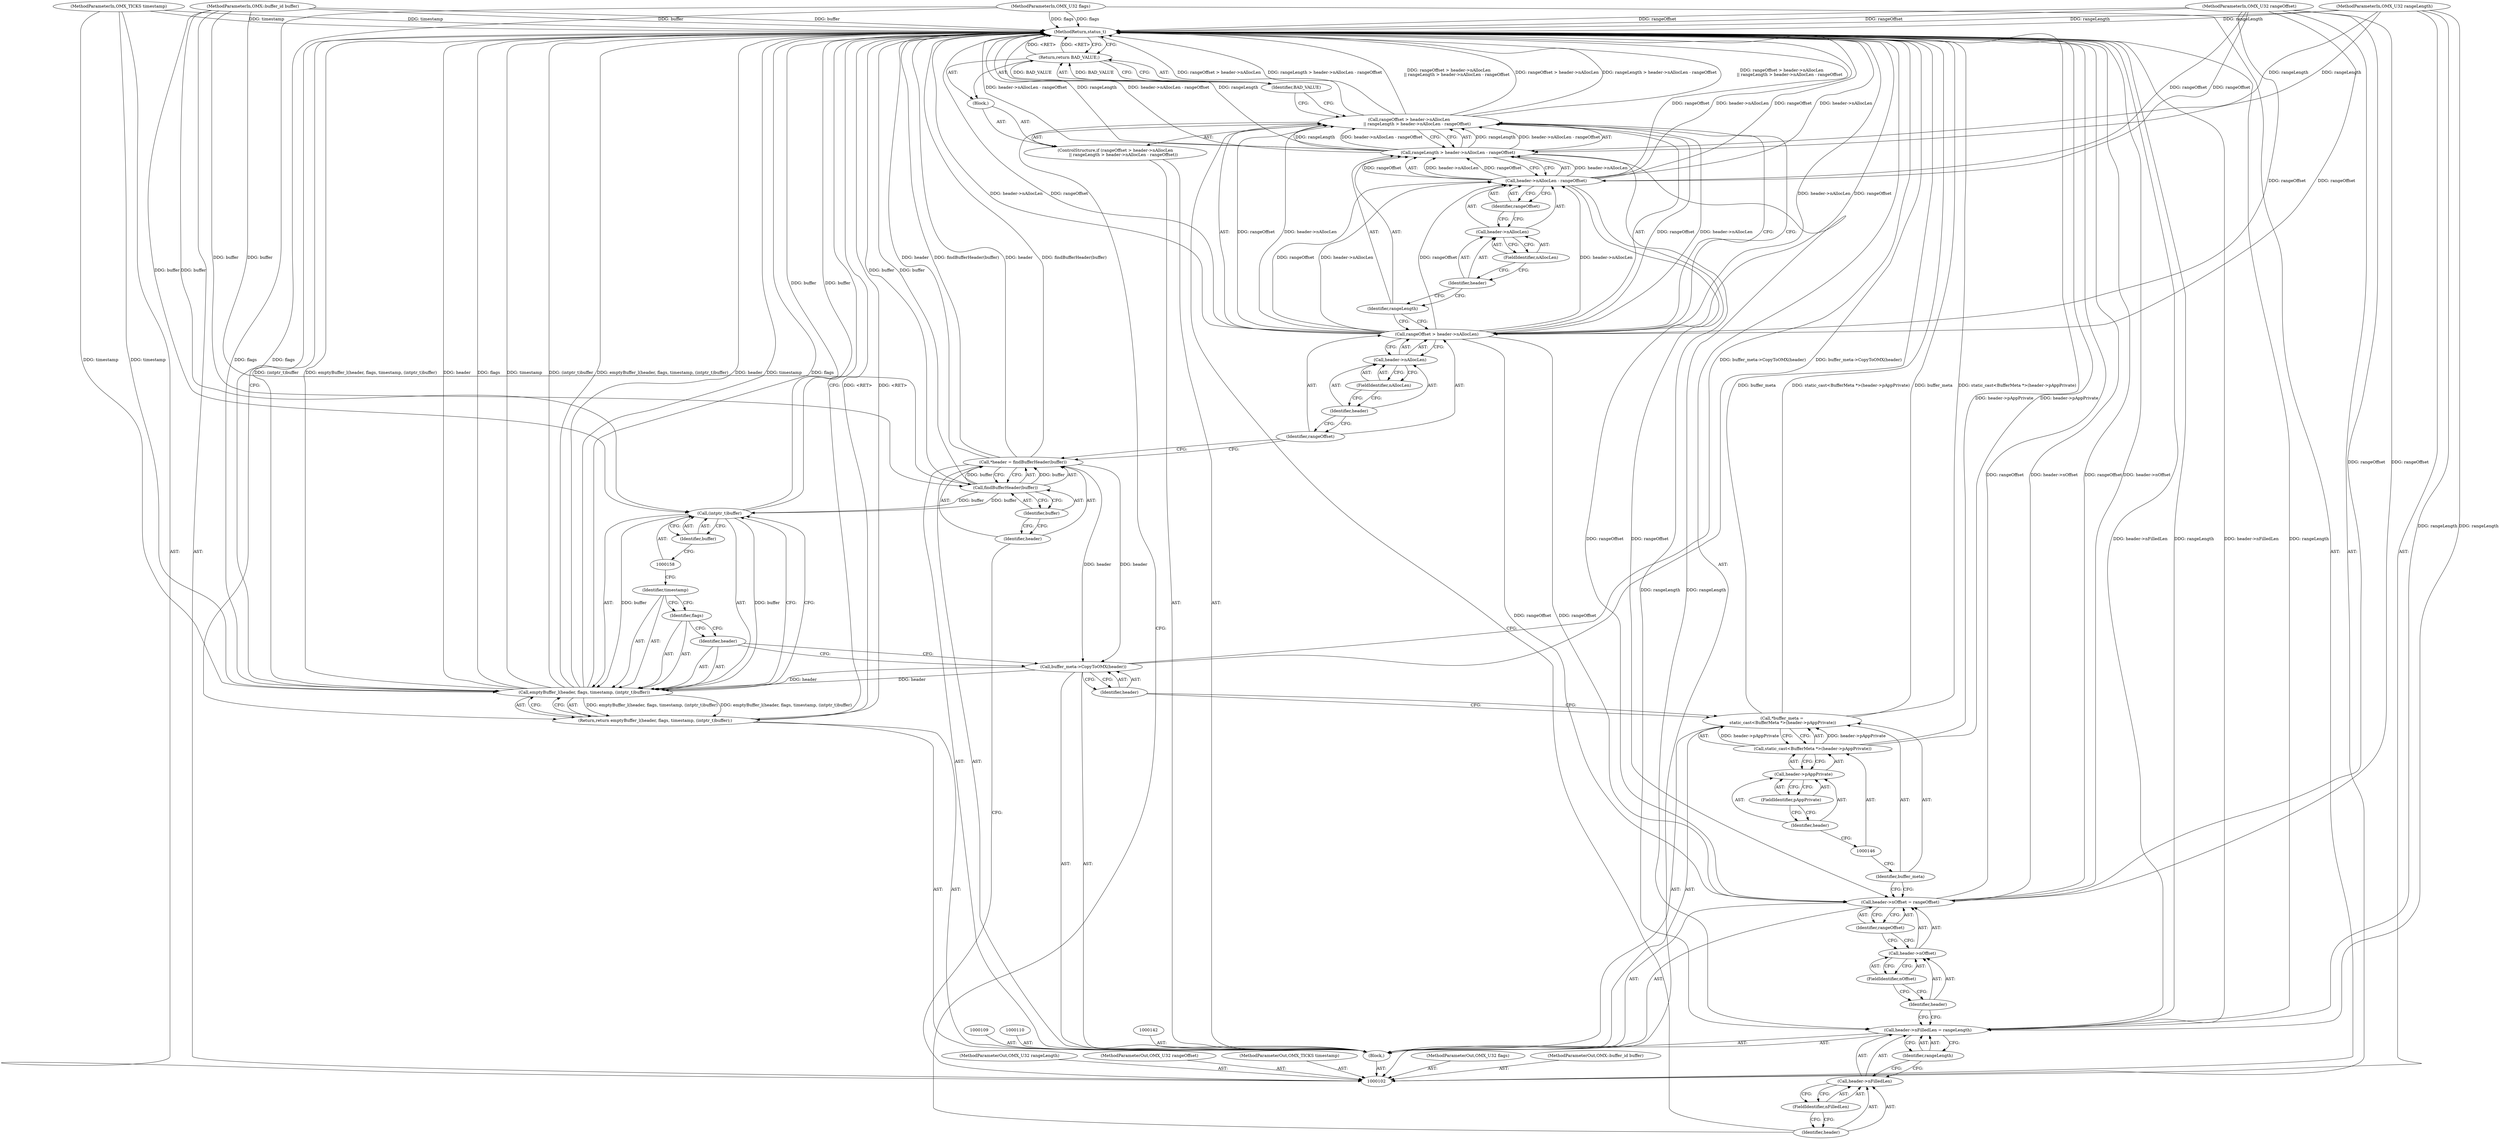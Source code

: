 digraph "0_Android_086d84f45ab7b64d1a7ed7ac8ba5833664a6a5ab" {
"1000160" [label="(MethodReturn,status_t)"];
"1000119" [label="(Call,header->nAllocLen)"];
"1000120" [label="(Identifier,header)"];
"1000121" [label="(FieldIdentifier,nAllocLen)"];
"1000115" [label="(ControlStructure,if (rangeOffset > header->nAllocLen\n            || rangeLength > header->nAllocLen - rangeOffset))"];
"1000116" [label="(Call,rangeOffset > header->nAllocLen\n            || rangeLength > header->nAllocLen - rangeOffset)"];
"1000117" [label="(Call,rangeOffset > header->nAllocLen)"];
"1000118" [label="(Identifier,rangeOffset)"];
"1000122" [label="(Call,rangeLength > header->nAllocLen - rangeOffset)"];
"1000123" [label="(Identifier,rangeLength)"];
"1000124" [label="(Call,header->nAllocLen - rangeOffset)"];
"1000125" [label="(Call,header->nAllocLen)"];
"1000126" [label="(Identifier,header)"];
"1000127" [label="(FieldIdentifier,nAllocLen)"];
"1000128" [label="(Identifier,rangeOffset)"];
"1000129" [label="(Block,)"];
"1000131" [label="(Identifier,BAD_VALUE)"];
"1000130" [label="(Return,return BAD_VALUE;)"];
"1000135" [label="(FieldIdentifier,nFilledLen)"];
"1000136" [label="(Identifier,rangeLength)"];
"1000132" [label="(Call,header->nFilledLen = rangeLength)"];
"1000133" [label="(Call,header->nFilledLen)"];
"1000134" [label="(Identifier,header)"];
"1000140" [label="(FieldIdentifier,nOffset)"];
"1000141" [label="(Identifier,rangeOffset)"];
"1000137" [label="(Call,header->nOffset = rangeOffset)"];
"1000138" [label="(Call,header->nOffset)"];
"1000139" [label="(Identifier,header)"];
"1000143" [label="(Call,*buffer_meta =\n static_cast<BufferMeta *>(header->pAppPrivate))"];
"1000144" [label="(Identifier,buffer_meta)"];
"1000145" [label="(Call,static_cast<BufferMeta *>(header->pAppPrivate))"];
"1000147" [label="(Call,header->pAppPrivate)"];
"1000148" [label="(Identifier,header)"];
"1000149" [label="(FieldIdentifier,pAppPrivate)"];
"1000103" [label="(MethodParameterIn,OMX::buffer_id buffer)"];
"1000216" [label="(MethodParameterOut,OMX::buffer_id buffer)"];
"1000151" [label="(Identifier,header)"];
"1000150" [label="(Call,buffer_meta->CopyToOMX(header))"];
"1000152" [label="(Return,return emptyBuffer_l(header, flags, timestamp, (intptr_t)buffer);)"];
"1000154" [label="(Identifier,header)"];
"1000155" [label="(Identifier,flags)"];
"1000156" [label="(Identifier,timestamp)"];
"1000157" [label="(Call,(intptr_t)buffer)"];
"1000159" [label="(Identifier,buffer)"];
"1000153" [label="(Call,emptyBuffer_l(header, flags, timestamp, (intptr_t)buffer))"];
"1000105" [label="(MethodParameterIn,OMX_U32 rangeLength)"];
"1000218" [label="(MethodParameterOut,OMX_U32 rangeLength)"];
"1000104" [label="(MethodParameterIn,OMX_U32 rangeOffset)"];
"1000217" [label="(MethodParameterOut,OMX_U32 rangeOffset)"];
"1000107" [label="(MethodParameterIn,OMX_TICKS timestamp)"];
"1000220" [label="(MethodParameterOut,OMX_TICKS timestamp)"];
"1000108" [label="(Block,)"];
"1000106" [label="(MethodParameterIn,OMX_U32 flags)"];
"1000219" [label="(MethodParameterOut,OMX_U32 flags)"];
"1000111" [label="(Call,*header = findBufferHeader(buffer))"];
"1000112" [label="(Identifier,header)"];
"1000113" [label="(Call,findBufferHeader(buffer))"];
"1000114" [label="(Identifier,buffer)"];
"1000160" -> "1000102"  [label="AST: "];
"1000160" -> "1000130"  [label="CFG: "];
"1000160" -> "1000152"  [label="CFG: "];
"1000152" -> "1000160"  [label="DDG: <RET>"];
"1000124" -> "1000160"  [label="DDG: header->nAllocLen"];
"1000124" -> "1000160"  [label="DDG: rangeOffset"];
"1000107" -> "1000160"  [label="DDG: timestamp"];
"1000153" -> "1000160"  [label="DDG: (intptr_t)buffer"];
"1000153" -> "1000160"  [label="DDG: emptyBuffer_l(header, flags, timestamp, (intptr_t)buffer)"];
"1000153" -> "1000160"  [label="DDG: header"];
"1000153" -> "1000160"  [label="DDG: flags"];
"1000153" -> "1000160"  [label="DDG: timestamp"];
"1000104" -> "1000160"  [label="DDG: rangeOffset"];
"1000105" -> "1000160"  [label="DDG: rangeLength"];
"1000113" -> "1000160"  [label="DDG: buffer"];
"1000117" -> "1000160"  [label="DDG: rangeOffset"];
"1000117" -> "1000160"  [label="DDG: header->nAllocLen"];
"1000111" -> "1000160"  [label="DDG: findBufferHeader(buffer)"];
"1000111" -> "1000160"  [label="DDG: header"];
"1000150" -> "1000160"  [label="DDG: buffer_meta->CopyToOMX(header)"];
"1000122" -> "1000160"  [label="DDG: header->nAllocLen - rangeOffset"];
"1000122" -> "1000160"  [label="DDG: rangeLength"];
"1000157" -> "1000160"  [label="DDG: buffer"];
"1000116" -> "1000160"  [label="DDG: rangeOffset > header->nAllocLen"];
"1000116" -> "1000160"  [label="DDG: rangeLength > header->nAllocLen - rangeOffset"];
"1000116" -> "1000160"  [label="DDG: rangeOffset > header->nAllocLen\n            || rangeLength > header->nAllocLen - rangeOffset"];
"1000137" -> "1000160"  [label="DDG: rangeOffset"];
"1000137" -> "1000160"  [label="DDG: header->nOffset"];
"1000103" -> "1000160"  [label="DDG: buffer"];
"1000143" -> "1000160"  [label="DDG: buffer_meta"];
"1000143" -> "1000160"  [label="DDG: static_cast<BufferMeta *>(header->pAppPrivate)"];
"1000132" -> "1000160"  [label="DDG: header->nFilledLen"];
"1000132" -> "1000160"  [label="DDG: rangeLength"];
"1000145" -> "1000160"  [label="DDG: header->pAppPrivate"];
"1000106" -> "1000160"  [label="DDG: flags"];
"1000130" -> "1000160"  [label="DDG: <RET>"];
"1000119" -> "1000117"  [label="AST: "];
"1000119" -> "1000121"  [label="CFG: "];
"1000120" -> "1000119"  [label="AST: "];
"1000121" -> "1000119"  [label="AST: "];
"1000117" -> "1000119"  [label="CFG: "];
"1000120" -> "1000119"  [label="AST: "];
"1000120" -> "1000118"  [label="CFG: "];
"1000121" -> "1000120"  [label="CFG: "];
"1000121" -> "1000119"  [label="AST: "];
"1000121" -> "1000120"  [label="CFG: "];
"1000119" -> "1000121"  [label="CFG: "];
"1000115" -> "1000108"  [label="AST: "];
"1000116" -> "1000115"  [label="AST: "];
"1000129" -> "1000115"  [label="AST: "];
"1000116" -> "1000115"  [label="AST: "];
"1000116" -> "1000117"  [label="CFG: "];
"1000116" -> "1000122"  [label="CFG: "];
"1000117" -> "1000116"  [label="AST: "];
"1000122" -> "1000116"  [label="AST: "];
"1000131" -> "1000116"  [label="CFG: "];
"1000134" -> "1000116"  [label="CFG: "];
"1000116" -> "1000160"  [label="DDG: rangeOffset > header->nAllocLen"];
"1000116" -> "1000160"  [label="DDG: rangeLength > header->nAllocLen - rangeOffset"];
"1000116" -> "1000160"  [label="DDG: rangeOffset > header->nAllocLen\n            || rangeLength > header->nAllocLen - rangeOffset"];
"1000117" -> "1000116"  [label="DDG: rangeOffset"];
"1000117" -> "1000116"  [label="DDG: header->nAllocLen"];
"1000122" -> "1000116"  [label="DDG: rangeLength"];
"1000122" -> "1000116"  [label="DDG: header->nAllocLen - rangeOffset"];
"1000117" -> "1000116"  [label="AST: "];
"1000117" -> "1000119"  [label="CFG: "];
"1000118" -> "1000117"  [label="AST: "];
"1000119" -> "1000117"  [label="AST: "];
"1000123" -> "1000117"  [label="CFG: "];
"1000116" -> "1000117"  [label="CFG: "];
"1000117" -> "1000160"  [label="DDG: rangeOffset"];
"1000117" -> "1000160"  [label="DDG: header->nAllocLen"];
"1000117" -> "1000116"  [label="DDG: rangeOffset"];
"1000117" -> "1000116"  [label="DDG: header->nAllocLen"];
"1000104" -> "1000117"  [label="DDG: rangeOffset"];
"1000117" -> "1000124"  [label="DDG: header->nAllocLen"];
"1000117" -> "1000124"  [label="DDG: rangeOffset"];
"1000117" -> "1000137"  [label="DDG: rangeOffset"];
"1000118" -> "1000117"  [label="AST: "];
"1000118" -> "1000111"  [label="CFG: "];
"1000120" -> "1000118"  [label="CFG: "];
"1000122" -> "1000116"  [label="AST: "];
"1000122" -> "1000124"  [label="CFG: "];
"1000123" -> "1000122"  [label="AST: "];
"1000124" -> "1000122"  [label="AST: "];
"1000116" -> "1000122"  [label="CFG: "];
"1000122" -> "1000160"  [label="DDG: header->nAllocLen - rangeOffset"];
"1000122" -> "1000160"  [label="DDG: rangeLength"];
"1000122" -> "1000116"  [label="DDG: rangeLength"];
"1000122" -> "1000116"  [label="DDG: header->nAllocLen - rangeOffset"];
"1000105" -> "1000122"  [label="DDG: rangeLength"];
"1000124" -> "1000122"  [label="DDG: header->nAllocLen"];
"1000124" -> "1000122"  [label="DDG: rangeOffset"];
"1000122" -> "1000132"  [label="DDG: rangeLength"];
"1000123" -> "1000122"  [label="AST: "];
"1000123" -> "1000117"  [label="CFG: "];
"1000126" -> "1000123"  [label="CFG: "];
"1000124" -> "1000122"  [label="AST: "];
"1000124" -> "1000128"  [label="CFG: "];
"1000125" -> "1000124"  [label="AST: "];
"1000128" -> "1000124"  [label="AST: "];
"1000122" -> "1000124"  [label="CFG: "];
"1000124" -> "1000160"  [label="DDG: header->nAllocLen"];
"1000124" -> "1000160"  [label="DDG: rangeOffset"];
"1000124" -> "1000122"  [label="DDG: header->nAllocLen"];
"1000124" -> "1000122"  [label="DDG: rangeOffset"];
"1000117" -> "1000124"  [label="DDG: header->nAllocLen"];
"1000117" -> "1000124"  [label="DDG: rangeOffset"];
"1000104" -> "1000124"  [label="DDG: rangeOffset"];
"1000124" -> "1000137"  [label="DDG: rangeOffset"];
"1000125" -> "1000124"  [label="AST: "];
"1000125" -> "1000127"  [label="CFG: "];
"1000126" -> "1000125"  [label="AST: "];
"1000127" -> "1000125"  [label="AST: "];
"1000128" -> "1000125"  [label="CFG: "];
"1000126" -> "1000125"  [label="AST: "];
"1000126" -> "1000123"  [label="CFG: "];
"1000127" -> "1000126"  [label="CFG: "];
"1000127" -> "1000125"  [label="AST: "];
"1000127" -> "1000126"  [label="CFG: "];
"1000125" -> "1000127"  [label="CFG: "];
"1000128" -> "1000124"  [label="AST: "];
"1000128" -> "1000125"  [label="CFG: "];
"1000124" -> "1000128"  [label="CFG: "];
"1000129" -> "1000115"  [label="AST: "];
"1000130" -> "1000129"  [label="AST: "];
"1000131" -> "1000130"  [label="AST: "];
"1000131" -> "1000116"  [label="CFG: "];
"1000130" -> "1000131"  [label="CFG: "];
"1000131" -> "1000130"  [label="DDG: BAD_VALUE"];
"1000130" -> "1000129"  [label="AST: "];
"1000130" -> "1000131"  [label="CFG: "];
"1000131" -> "1000130"  [label="AST: "];
"1000160" -> "1000130"  [label="CFG: "];
"1000130" -> "1000160"  [label="DDG: <RET>"];
"1000131" -> "1000130"  [label="DDG: BAD_VALUE"];
"1000135" -> "1000133"  [label="AST: "];
"1000135" -> "1000134"  [label="CFG: "];
"1000133" -> "1000135"  [label="CFG: "];
"1000136" -> "1000132"  [label="AST: "];
"1000136" -> "1000133"  [label="CFG: "];
"1000132" -> "1000136"  [label="CFG: "];
"1000132" -> "1000108"  [label="AST: "];
"1000132" -> "1000136"  [label="CFG: "];
"1000133" -> "1000132"  [label="AST: "];
"1000136" -> "1000132"  [label="AST: "];
"1000139" -> "1000132"  [label="CFG: "];
"1000132" -> "1000160"  [label="DDG: header->nFilledLen"];
"1000132" -> "1000160"  [label="DDG: rangeLength"];
"1000122" -> "1000132"  [label="DDG: rangeLength"];
"1000105" -> "1000132"  [label="DDG: rangeLength"];
"1000133" -> "1000132"  [label="AST: "];
"1000133" -> "1000135"  [label="CFG: "];
"1000134" -> "1000133"  [label="AST: "];
"1000135" -> "1000133"  [label="AST: "];
"1000136" -> "1000133"  [label="CFG: "];
"1000134" -> "1000133"  [label="AST: "];
"1000134" -> "1000116"  [label="CFG: "];
"1000135" -> "1000134"  [label="CFG: "];
"1000140" -> "1000138"  [label="AST: "];
"1000140" -> "1000139"  [label="CFG: "];
"1000138" -> "1000140"  [label="CFG: "];
"1000141" -> "1000137"  [label="AST: "];
"1000141" -> "1000138"  [label="CFG: "];
"1000137" -> "1000141"  [label="CFG: "];
"1000137" -> "1000108"  [label="AST: "];
"1000137" -> "1000141"  [label="CFG: "];
"1000138" -> "1000137"  [label="AST: "];
"1000141" -> "1000137"  [label="AST: "];
"1000144" -> "1000137"  [label="CFG: "];
"1000137" -> "1000160"  [label="DDG: rangeOffset"];
"1000137" -> "1000160"  [label="DDG: header->nOffset"];
"1000117" -> "1000137"  [label="DDG: rangeOffset"];
"1000124" -> "1000137"  [label="DDG: rangeOffset"];
"1000104" -> "1000137"  [label="DDG: rangeOffset"];
"1000138" -> "1000137"  [label="AST: "];
"1000138" -> "1000140"  [label="CFG: "];
"1000139" -> "1000138"  [label="AST: "];
"1000140" -> "1000138"  [label="AST: "];
"1000141" -> "1000138"  [label="CFG: "];
"1000139" -> "1000138"  [label="AST: "];
"1000139" -> "1000132"  [label="CFG: "];
"1000140" -> "1000139"  [label="CFG: "];
"1000143" -> "1000108"  [label="AST: "];
"1000143" -> "1000145"  [label="CFG: "];
"1000144" -> "1000143"  [label="AST: "];
"1000145" -> "1000143"  [label="AST: "];
"1000151" -> "1000143"  [label="CFG: "];
"1000143" -> "1000160"  [label="DDG: buffer_meta"];
"1000143" -> "1000160"  [label="DDG: static_cast<BufferMeta *>(header->pAppPrivate)"];
"1000145" -> "1000143"  [label="DDG: header->pAppPrivate"];
"1000144" -> "1000143"  [label="AST: "];
"1000144" -> "1000137"  [label="CFG: "];
"1000146" -> "1000144"  [label="CFG: "];
"1000145" -> "1000143"  [label="AST: "];
"1000145" -> "1000147"  [label="CFG: "];
"1000146" -> "1000145"  [label="AST: "];
"1000147" -> "1000145"  [label="AST: "];
"1000143" -> "1000145"  [label="CFG: "];
"1000145" -> "1000160"  [label="DDG: header->pAppPrivate"];
"1000145" -> "1000143"  [label="DDG: header->pAppPrivate"];
"1000147" -> "1000145"  [label="AST: "];
"1000147" -> "1000149"  [label="CFG: "];
"1000148" -> "1000147"  [label="AST: "];
"1000149" -> "1000147"  [label="AST: "];
"1000145" -> "1000147"  [label="CFG: "];
"1000148" -> "1000147"  [label="AST: "];
"1000148" -> "1000146"  [label="CFG: "];
"1000149" -> "1000148"  [label="CFG: "];
"1000149" -> "1000147"  [label="AST: "];
"1000149" -> "1000148"  [label="CFG: "];
"1000147" -> "1000149"  [label="CFG: "];
"1000103" -> "1000102"  [label="AST: "];
"1000103" -> "1000160"  [label="DDG: buffer"];
"1000103" -> "1000113"  [label="DDG: buffer"];
"1000103" -> "1000157"  [label="DDG: buffer"];
"1000216" -> "1000102"  [label="AST: "];
"1000151" -> "1000150"  [label="AST: "];
"1000151" -> "1000143"  [label="CFG: "];
"1000150" -> "1000151"  [label="CFG: "];
"1000150" -> "1000108"  [label="AST: "];
"1000150" -> "1000151"  [label="CFG: "];
"1000151" -> "1000150"  [label="AST: "];
"1000154" -> "1000150"  [label="CFG: "];
"1000150" -> "1000160"  [label="DDG: buffer_meta->CopyToOMX(header)"];
"1000111" -> "1000150"  [label="DDG: header"];
"1000150" -> "1000153"  [label="DDG: header"];
"1000152" -> "1000108"  [label="AST: "];
"1000152" -> "1000153"  [label="CFG: "];
"1000153" -> "1000152"  [label="AST: "];
"1000160" -> "1000152"  [label="CFG: "];
"1000152" -> "1000160"  [label="DDG: <RET>"];
"1000153" -> "1000152"  [label="DDG: emptyBuffer_l(header, flags, timestamp, (intptr_t)buffer)"];
"1000154" -> "1000153"  [label="AST: "];
"1000154" -> "1000150"  [label="CFG: "];
"1000155" -> "1000154"  [label="CFG: "];
"1000155" -> "1000153"  [label="AST: "];
"1000155" -> "1000154"  [label="CFG: "];
"1000156" -> "1000155"  [label="CFG: "];
"1000156" -> "1000153"  [label="AST: "];
"1000156" -> "1000155"  [label="CFG: "];
"1000158" -> "1000156"  [label="CFG: "];
"1000157" -> "1000153"  [label="AST: "];
"1000157" -> "1000159"  [label="CFG: "];
"1000158" -> "1000157"  [label="AST: "];
"1000159" -> "1000157"  [label="AST: "];
"1000153" -> "1000157"  [label="CFG: "];
"1000157" -> "1000160"  [label="DDG: buffer"];
"1000157" -> "1000153"  [label="DDG: buffer"];
"1000113" -> "1000157"  [label="DDG: buffer"];
"1000103" -> "1000157"  [label="DDG: buffer"];
"1000159" -> "1000157"  [label="AST: "];
"1000159" -> "1000158"  [label="CFG: "];
"1000157" -> "1000159"  [label="CFG: "];
"1000153" -> "1000152"  [label="AST: "];
"1000153" -> "1000157"  [label="CFG: "];
"1000154" -> "1000153"  [label="AST: "];
"1000155" -> "1000153"  [label="AST: "];
"1000156" -> "1000153"  [label="AST: "];
"1000157" -> "1000153"  [label="AST: "];
"1000152" -> "1000153"  [label="CFG: "];
"1000153" -> "1000160"  [label="DDG: (intptr_t)buffer"];
"1000153" -> "1000160"  [label="DDG: emptyBuffer_l(header, flags, timestamp, (intptr_t)buffer)"];
"1000153" -> "1000160"  [label="DDG: header"];
"1000153" -> "1000160"  [label="DDG: flags"];
"1000153" -> "1000160"  [label="DDG: timestamp"];
"1000153" -> "1000152"  [label="DDG: emptyBuffer_l(header, flags, timestamp, (intptr_t)buffer)"];
"1000150" -> "1000153"  [label="DDG: header"];
"1000106" -> "1000153"  [label="DDG: flags"];
"1000107" -> "1000153"  [label="DDG: timestamp"];
"1000157" -> "1000153"  [label="DDG: buffer"];
"1000105" -> "1000102"  [label="AST: "];
"1000105" -> "1000160"  [label="DDG: rangeLength"];
"1000105" -> "1000122"  [label="DDG: rangeLength"];
"1000105" -> "1000132"  [label="DDG: rangeLength"];
"1000218" -> "1000102"  [label="AST: "];
"1000104" -> "1000102"  [label="AST: "];
"1000104" -> "1000160"  [label="DDG: rangeOffset"];
"1000104" -> "1000117"  [label="DDG: rangeOffset"];
"1000104" -> "1000124"  [label="DDG: rangeOffset"];
"1000104" -> "1000137"  [label="DDG: rangeOffset"];
"1000217" -> "1000102"  [label="AST: "];
"1000107" -> "1000102"  [label="AST: "];
"1000107" -> "1000160"  [label="DDG: timestamp"];
"1000107" -> "1000153"  [label="DDG: timestamp"];
"1000220" -> "1000102"  [label="AST: "];
"1000108" -> "1000102"  [label="AST: "];
"1000109" -> "1000108"  [label="AST: "];
"1000110" -> "1000108"  [label="AST: "];
"1000111" -> "1000108"  [label="AST: "];
"1000115" -> "1000108"  [label="AST: "];
"1000132" -> "1000108"  [label="AST: "];
"1000137" -> "1000108"  [label="AST: "];
"1000142" -> "1000108"  [label="AST: "];
"1000143" -> "1000108"  [label="AST: "];
"1000150" -> "1000108"  [label="AST: "];
"1000152" -> "1000108"  [label="AST: "];
"1000106" -> "1000102"  [label="AST: "];
"1000106" -> "1000160"  [label="DDG: flags"];
"1000106" -> "1000153"  [label="DDG: flags"];
"1000219" -> "1000102"  [label="AST: "];
"1000111" -> "1000108"  [label="AST: "];
"1000111" -> "1000113"  [label="CFG: "];
"1000112" -> "1000111"  [label="AST: "];
"1000113" -> "1000111"  [label="AST: "];
"1000118" -> "1000111"  [label="CFG: "];
"1000111" -> "1000160"  [label="DDG: findBufferHeader(buffer)"];
"1000111" -> "1000160"  [label="DDG: header"];
"1000113" -> "1000111"  [label="DDG: buffer"];
"1000111" -> "1000150"  [label="DDG: header"];
"1000112" -> "1000111"  [label="AST: "];
"1000112" -> "1000102"  [label="CFG: "];
"1000114" -> "1000112"  [label="CFG: "];
"1000113" -> "1000111"  [label="AST: "];
"1000113" -> "1000114"  [label="CFG: "];
"1000114" -> "1000113"  [label="AST: "];
"1000111" -> "1000113"  [label="CFG: "];
"1000113" -> "1000160"  [label="DDG: buffer"];
"1000113" -> "1000111"  [label="DDG: buffer"];
"1000103" -> "1000113"  [label="DDG: buffer"];
"1000113" -> "1000157"  [label="DDG: buffer"];
"1000114" -> "1000113"  [label="AST: "];
"1000114" -> "1000112"  [label="CFG: "];
"1000113" -> "1000114"  [label="CFG: "];
}

